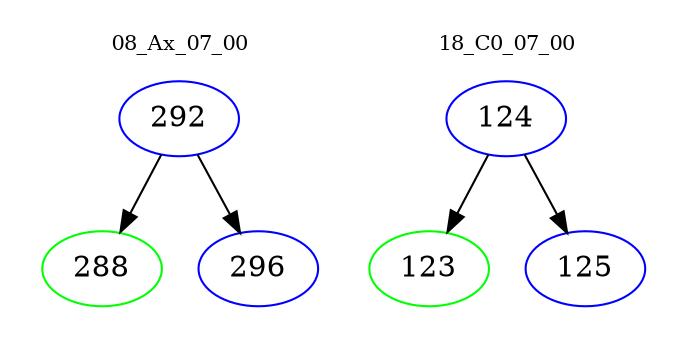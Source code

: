 digraph{
subgraph cluster_0 {
color = white
label = "08_Ax_07_00";
fontsize=10;
T0_292 [label="292", color="blue"]
T0_292 -> T0_288 [color="black"]
T0_288 [label="288", color="green"]
T0_292 -> T0_296 [color="black"]
T0_296 [label="296", color="blue"]
}
subgraph cluster_1 {
color = white
label = "18_C0_07_00";
fontsize=10;
T1_124 [label="124", color="blue"]
T1_124 -> T1_123 [color="black"]
T1_123 [label="123", color="green"]
T1_124 -> T1_125 [color="black"]
T1_125 [label="125", color="blue"]
}
}

